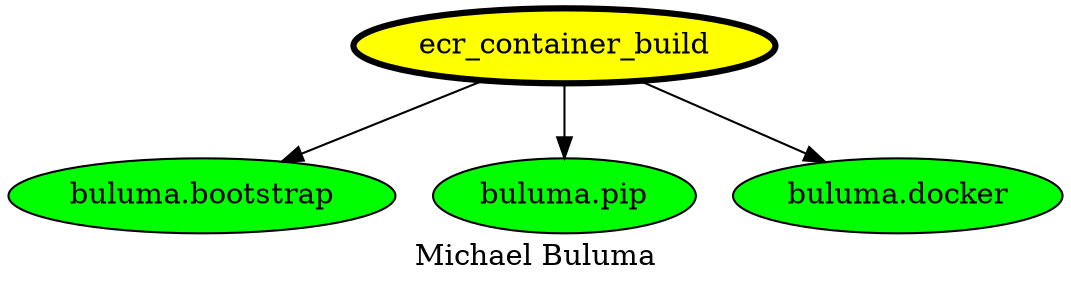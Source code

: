 digraph PhiloDilemma {
  label = "Michael Buluma" ;
  overlap=false
  {
    "ecr_container_build" [fillcolor=yellow style=filled penwidth=3]
    "buluma.bootstrap" [fillcolor=green style=filled]
    "buluma.pip" [fillcolor=green style=filled]
    "buluma.docker" [fillcolor=green style=filled]
  }
  "ecr_container_build" -> "buluma.bootstrap"
  "ecr_container_build" -> "buluma.pip"
  "ecr_container_build" -> "buluma.docker"
}
